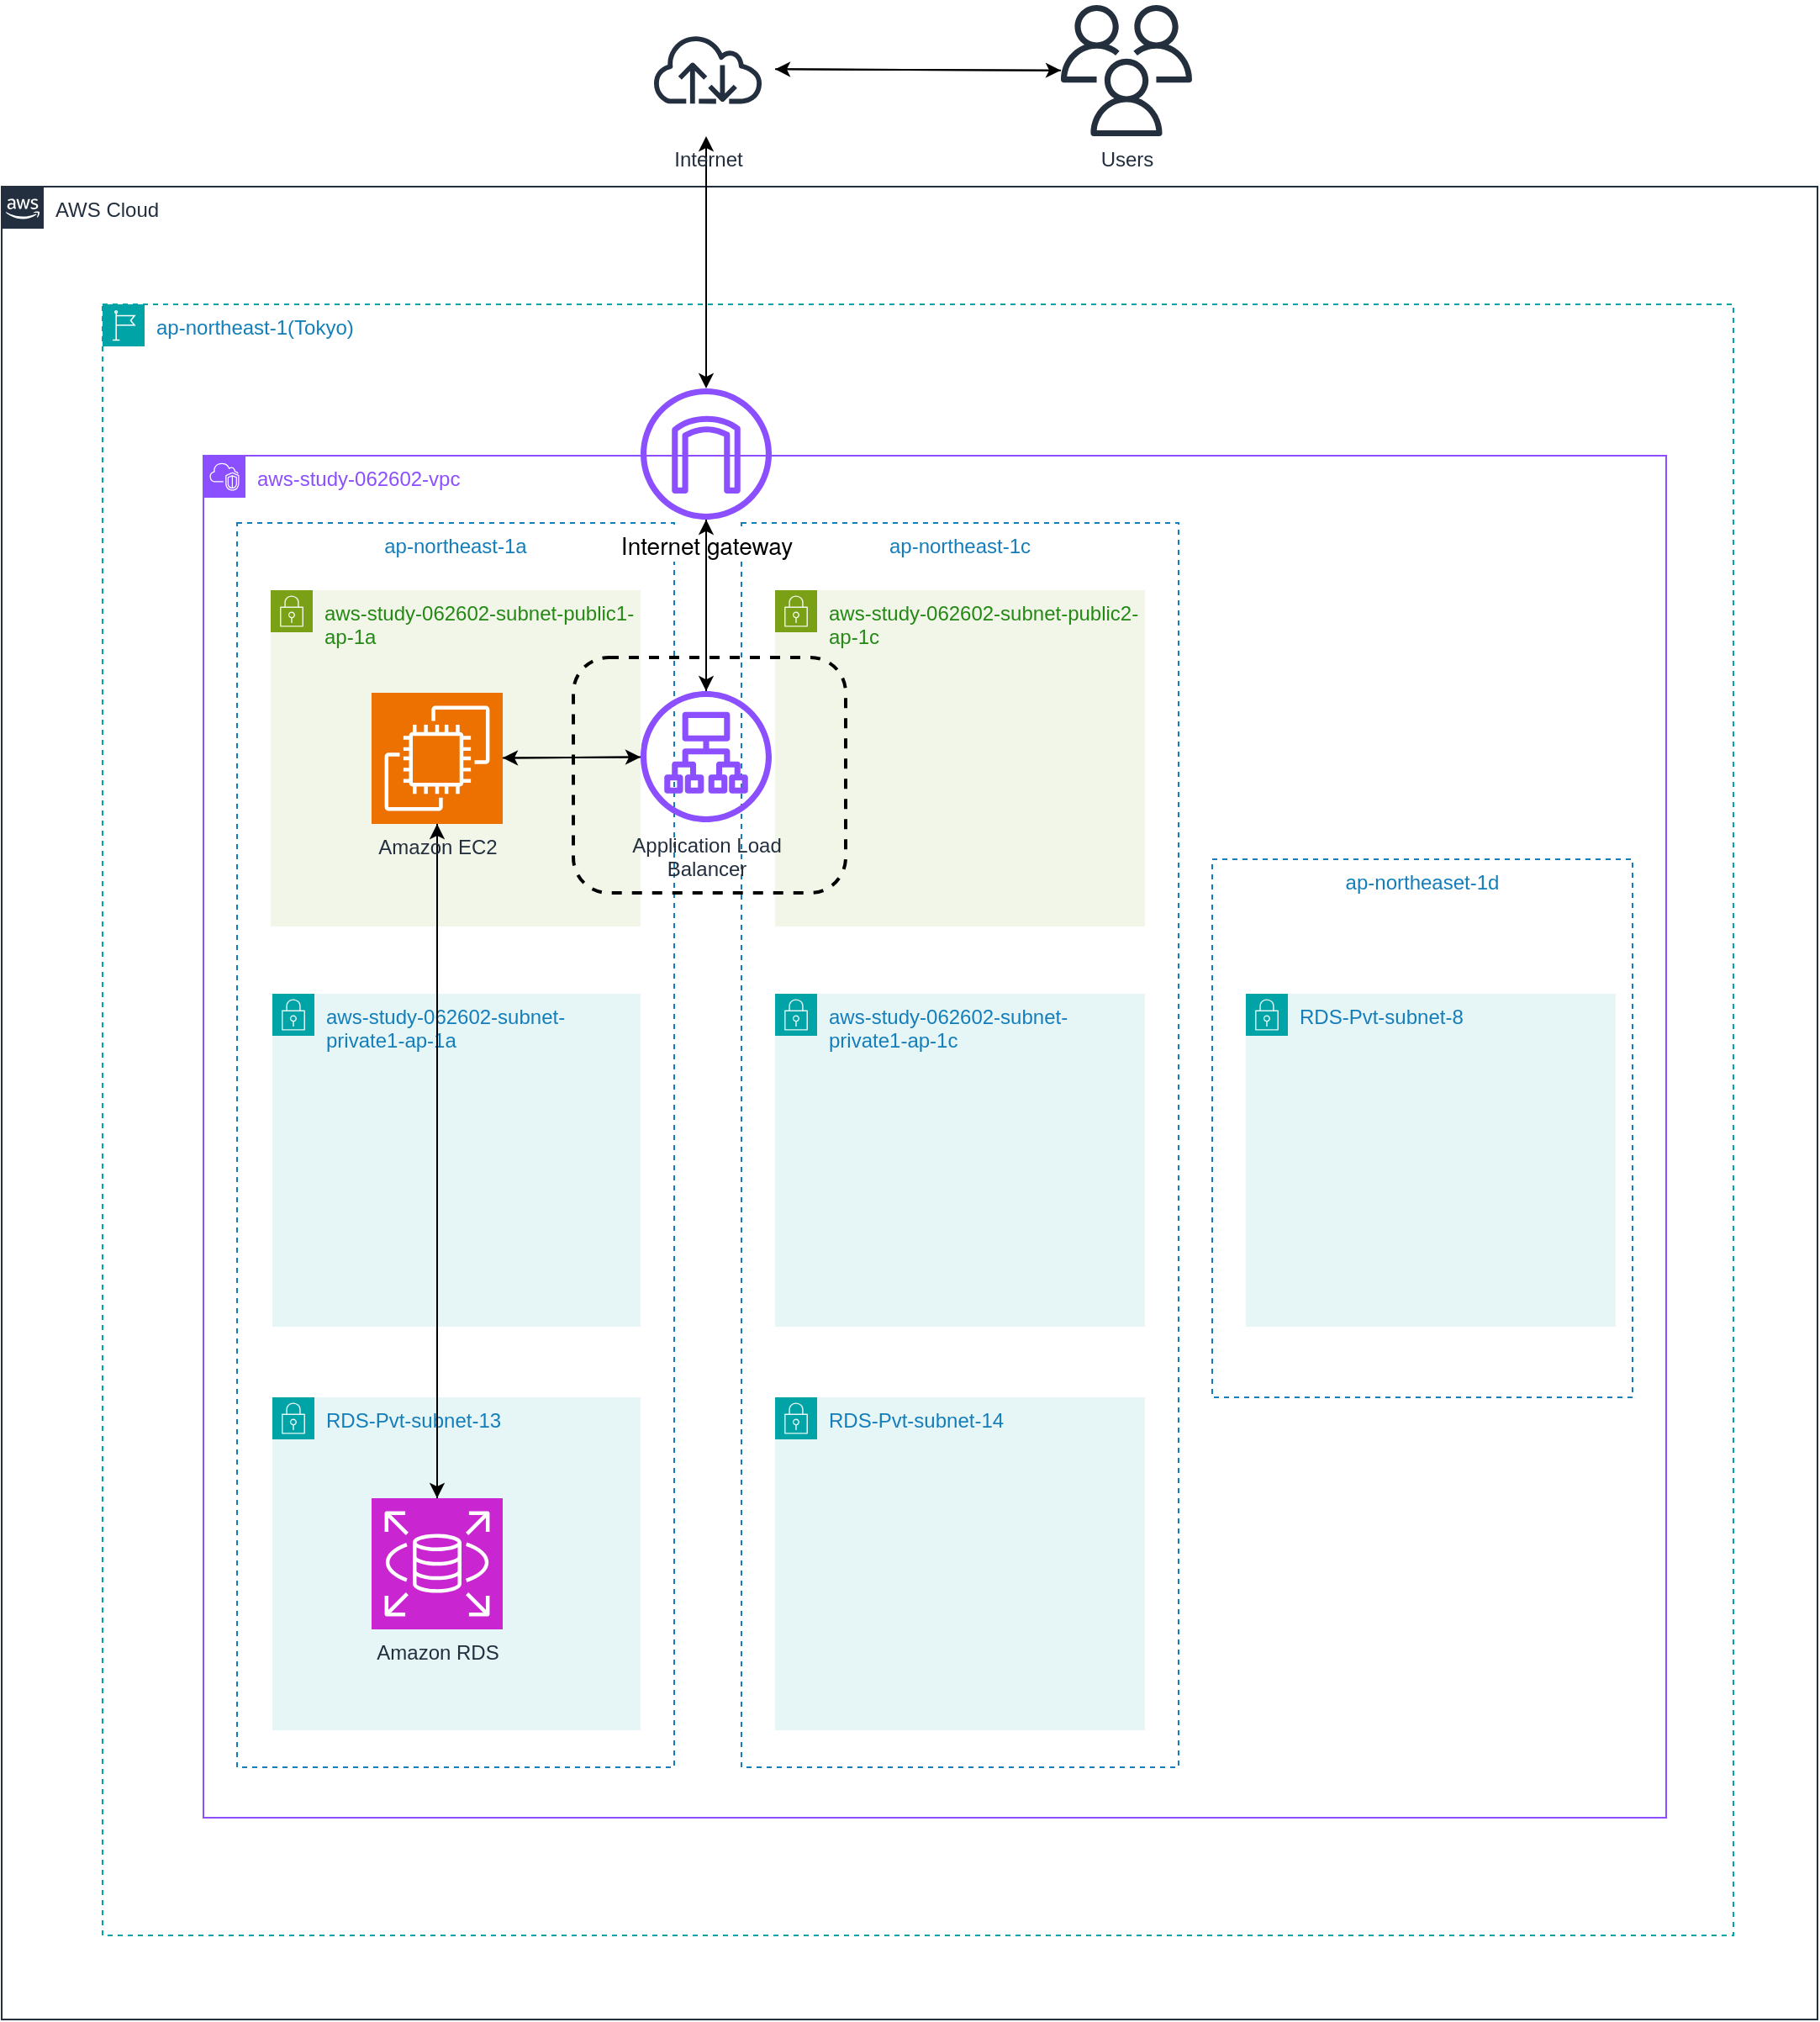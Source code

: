 <mxfile>
    <diagram id="NCd8ddXup4r9nLZ1PZ9U" name="ページ1">
        <mxGraphModel dx="1270" dy="504" grid="1" gridSize="10" guides="1" tooltips="1" connect="1" arrows="1" fold="1" page="1" pageScale="1" pageWidth="827" pageHeight="1169" math="0" shadow="0">
            <root>
                <mxCell id="0"/>
                <mxCell id="1" parent="0"/>
                <mxCell id="2" value="AWS" style="locked=1;" parent="0"/>
                <mxCell id="17" value="AWS Cloud" style="points=[[0,0],[0.25,0],[0.5,0],[0.75,0],[1,0],[1,0.25],[1,0.5],[1,0.75],[1,1],[0.75,1],[0.5,1],[0.25,1],[0,1],[0,0.75],[0,0.5],[0,0.25]];outlineConnect=0;gradientColor=none;html=1;whiteSpace=wrap;fontSize=12;fontStyle=0;container=1;pointerEvents=0;collapsible=0;recursiveResize=0;shape=mxgraph.aws4.group;grIcon=mxgraph.aws4.group_aws_cloud_alt;strokeColor=#232F3E;fillColor=none;verticalAlign=top;align=left;spacingLeft=30;fontColor=#232F3E;dashed=0;" parent="2" vertex="1">
                    <mxGeometry x="-120" y="120" width="1080" height="1090" as="geometry"/>
                </mxCell>
                <mxCell id="22" value="ap-northeast-1(Tokyo)" style="points=[[0,0],[0.25,0],[0.5,0],[0.75,0],[1,0],[1,0.25],[1,0.5],[1,0.75],[1,1],[0.75,1],[0.5,1],[0.25,1],[0,1],[0,0.75],[0,0.5],[0,0.25]];outlineConnect=0;gradientColor=none;html=1;whiteSpace=wrap;fontSize=12;fontStyle=0;container=1;pointerEvents=0;collapsible=0;recursiveResize=0;shape=mxgraph.aws4.group;grIcon=mxgraph.aws4.group_region;strokeColor=#00A4A6;fillColor=none;verticalAlign=top;align=left;spacingLeft=30;fontColor=#147EBA;dashed=1;" parent="17" vertex="1">
                    <mxGeometry x="60" y="70" width="970" height="970" as="geometry"/>
                </mxCell>
                <mxCell id="3" value="VPC" style="" parent="0"/>
                <mxCell id="24" value="&lt;font style=&quot;color: light-dark(rgb(140, 79, 255), rgb(237, 237, 237));&quot;&gt;aws-study-062602-vpc&lt;/font&gt;" style="points=[[0,0],[0.25,0],[0.5,0],[0.75,0],[1,0],[1,0.25],[1,0.5],[1,0.75],[1,1],[0.75,1],[0.5,1],[0.25,1],[0,1],[0,0.75],[0,0.5],[0,0.25]];outlineConnect=0;gradientColor=none;html=1;whiteSpace=wrap;fontSize=12;fontStyle=0;container=1;pointerEvents=0;collapsible=0;recursiveResize=0;shape=mxgraph.aws4.group;grIcon=mxgraph.aws4.group_vpc2;strokeColor=#8C4FFF;fillColor=none;verticalAlign=top;align=left;spacingLeft=30;fontColor=#AAB7B8;dashed=0;" parent="3" vertex="1">
                    <mxGeometry y="280" width="870" height="810" as="geometry"/>
                </mxCell>
                <mxCell id="5" value="AZ" style="locked=1;" parent="0"/>
                <mxCell id="VETZi6v3xMVQpALRaujU-21" value="ap-northeast-1a" style="fillColor=none;strokeColor=#147EBA;dashed=1;verticalAlign=top;fontStyle=0;fontColor=#147EBA;whiteSpace=wrap;html=1;" parent="5" vertex="1">
                    <mxGeometry x="20" y="320" width="260" height="740" as="geometry"/>
                </mxCell>
                <mxCell id="VETZi6v3xMVQpALRaujU-22" value="ap-northeast-1c" style="fillColor=none;strokeColor=#147EBA;dashed=1;verticalAlign=top;fontStyle=0;fontColor=#147EBA;whiteSpace=wrap;html=1;" parent="5" vertex="1">
                    <mxGeometry x="320" y="320" width="260" height="740" as="geometry"/>
                </mxCell>
                <mxCell id="bQz1SvjXmM2LHqybezeh-21" value="ap-northeaset-1d" style="fillColor=none;strokeColor=#147EBA;dashed=1;verticalAlign=top;fontStyle=0;fontColor=#147EBA;whiteSpace=wrap;html=1;" parent="5" vertex="1">
                    <mxGeometry x="600" y="520" width="250" height="320" as="geometry"/>
                </mxCell>
                <mxCell id="4" value="サブネット" style="locked=1;" parent="0"/>
                <mxCell id="6" value="リソースグループ" style="" parent="0"/>
                <mxCell id="vBAmFfuKdxLEoq4p0X1e-22" value="&lt;span style=&quot;color: rgb(36, 136, 20);&quot;&gt;aws-study-062602-subnet-public1-ap-1a&lt;/span&gt;" style="points=[[0,0],[0.25,0],[0.5,0],[0.75,0],[1,0],[1,0.25],[1,0.5],[1,0.75],[1,1],[0.75,1],[0.5,1],[0.25,1],[0,1],[0,0.75],[0,0.5],[0,0.25]];outlineConnect=0;gradientColor=none;html=1;whiteSpace=wrap;fontSize=12;fontStyle=0;container=1;pointerEvents=0;collapsible=0;recursiveResize=0;shape=mxgraph.aws4.group;grIcon=mxgraph.aws4.group_security_group;grStroke=0;strokeColor=#7AA116;fillColor=#F2F6E8;verticalAlign=top;align=left;spacingLeft=30;fontColor=#248814;dashed=0;" parent="6" vertex="1">
                    <mxGeometry x="40" y="360" width="220" height="200" as="geometry"/>
                </mxCell>
                <mxCell id="vBAmFfuKdxLEoq4p0X1e-21" value="aws-study-062602-subnet-private1-ap-1a" style="points=[[0,0],[0.25,0],[0.5,0],[0.75,0],[1,0],[1,0.25],[1,0.5],[1,0.75],[1,1],[0.75,1],[0.5,1],[0.25,1],[0,1],[0,0.75],[0,0.5],[0,0.25]];outlineConnect=0;gradientColor=none;html=1;whiteSpace=wrap;fontSize=12;fontStyle=0;container=1;pointerEvents=0;collapsible=0;recursiveResize=0;shape=mxgraph.aws4.group;grIcon=mxgraph.aws4.group_security_group;grStroke=0;strokeColor=#00A4A6;fillColor=#E6F6F7;verticalAlign=top;align=left;spacingLeft=30;fontColor=#147EBA;dashed=0;" parent="6" vertex="1">
                    <mxGeometry x="41" y="600" width="219" height="198" as="geometry"/>
                </mxCell>
                <mxCell id="vBAmFfuKdxLEoq4p0X1e-27" value="aws-study-062602-subnet-public2-ap-1c" style="points=[[0,0],[0.25,0],[0.5,0],[0.75,0],[1,0],[1,0.25],[1,0.5],[1,0.75],[1,1],[0.75,1],[0.5,1],[0.25,1],[0,1],[0,0.75],[0,0.5],[0,0.25]];outlineConnect=0;gradientColor=none;html=1;whiteSpace=wrap;fontSize=12;fontStyle=0;container=1;pointerEvents=0;collapsible=0;recursiveResize=0;shape=mxgraph.aws4.group;grIcon=mxgraph.aws4.group_security_group;grStroke=0;strokeColor=#7AA116;fillColor=#F2F6E8;verticalAlign=top;align=left;spacingLeft=30;fontColor=#248814;dashed=0;" parent="6" vertex="1">
                    <mxGeometry x="340" y="360" width="220" height="200" as="geometry"/>
                </mxCell>
                <mxCell id="SfBKDm_U5bf0pvxqxar4-22" value="" style="rounded=1;whiteSpace=wrap;html=1;dashed=1;strokeWidth=2;strokeColor=default;fillColor=none;" parent="vBAmFfuKdxLEoq4p0X1e-27" vertex="1">
                    <mxGeometry x="-120" y="40" width="162" height="140" as="geometry"/>
                </mxCell>
                <mxCell id="5a-HFbx_jpb5p8lvmORl-21" value="Application Load&lt;div&gt;Balancer&lt;/div&gt;" style="sketch=0;outlineConnect=0;fontColor=#232F3E;gradientColor=none;fillColor=#8C4FFF;strokeColor=none;dashed=0;verticalLabelPosition=bottom;verticalAlign=top;align=center;html=1;fontSize=12;fontStyle=0;aspect=fixed;pointerEvents=1;shape=mxgraph.aws4.application_load_balancer;" parent="vBAmFfuKdxLEoq4p0X1e-27" vertex="1">
                    <mxGeometry x="-80" y="60" width="78" height="78" as="geometry"/>
                </mxCell>
                <mxCell id="vBAmFfuKdxLEoq4p0X1e-28" value="RDS-Pvt-subnet-13" style="points=[[0,0],[0.25,0],[0.5,0],[0.75,0],[1,0],[1,0.25],[1,0.5],[1,0.75],[1,1],[0.75,1],[0.5,1],[0.25,1],[0,1],[0,0.75],[0,0.5],[0,0.25]];outlineConnect=0;gradientColor=none;html=1;whiteSpace=wrap;fontSize=12;fontStyle=0;container=1;pointerEvents=0;collapsible=0;recursiveResize=0;shape=mxgraph.aws4.group;grIcon=mxgraph.aws4.group_security_group;grStroke=0;strokeColor=#00A4A6;fillColor=#E6F6F7;verticalAlign=top;align=left;spacingLeft=30;fontColor=#147EBA;dashed=0;" parent="6" vertex="1">
                    <mxGeometry x="41" y="840" width="219" height="198" as="geometry"/>
                </mxCell>
                <mxCell id="vBAmFfuKdxLEoq4p0X1e-29" value="&lt;span style=&quot;color: rgb(20, 126, 186);&quot;&gt;aws-study-062602-subnet-private1-ap-1c&lt;/span&gt;" style="points=[[0,0],[0.25,0],[0.5,0],[0.75,0],[1,0],[1,0.25],[1,0.5],[1,0.75],[1,1],[0.75,1],[0.5,1],[0.25,1],[0,1],[0,0.75],[0,0.5],[0,0.25]];outlineConnect=0;gradientColor=none;html=1;whiteSpace=wrap;fontSize=12;fontStyle=0;container=1;pointerEvents=0;collapsible=0;recursiveResize=0;shape=mxgraph.aws4.group;grIcon=mxgraph.aws4.group_security_group;grStroke=0;strokeColor=#00A4A6;fillColor=#E6F6F7;verticalAlign=top;align=left;spacingLeft=30;fontColor=#147EBA;dashed=0;" parent="6" vertex="1">
                    <mxGeometry x="340" y="600" width="220" height="198" as="geometry"/>
                </mxCell>
                <mxCell id="vBAmFfuKdxLEoq4p0X1e-30" value="RDS-Pvt-subnet-14" style="points=[[0,0],[0.25,0],[0.5,0],[0.75,0],[1,0],[1,0.25],[1,0.5],[1,0.75],[1,1],[0.75,1],[0.5,1],[0.25,1],[0,1],[0,0.75],[0,0.5],[0,0.25]];outlineConnect=0;gradientColor=none;html=1;whiteSpace=wrap;fontSize=12;fontStyle=0;container=1;pointerEvents=0;collapsible=0;recursiveResize=0;shape=mxgraph.aws4.group;grIcon=mxgraph.aws4.group_security_group;grStroke=0;strokeColor=#00A4A6;fillColor=#E6F6F7;verticalAlign=top;align=left;spacingLeft=30;fontColor=#147EBA;dashed=0;" parent="6" vertex="1">
                    <mxGeometry x="340" y="840" width="220" height="198" as="geometry"/>
                </mxCell>
                <mxCell id="5a-HFbx_jpb5p8lvmORl-26" style="edgeStyle=none;html=1;" parent="6" target="5a-HFbx_jpb5p8lvmORl-21" edge="1">
                    <mxGeometry relative="1" as="geometry">
                        <mxPoint x="178" y="459.756" as="sourcePoint"/>
                    </mxGeometry>
                </mxCell>
                <mxCell id="5a-HFbx_jpb5p8lvmORl-27" style="edgeStyle=none;html=1;" parent="6" source="5a-HFbx_jpb5p8lvmORl-21" target="vBAmFfuKdxLEoq4p0X1e-22" edge="1">
                    <mxGeometry relative="1" as="geometry"/>
                </mxCell>
                <mxCell id="YUyJjPFo-smnwF4wSYnh-22" value="RDS-Pvt-subnet-8" style="points=[[0,0],[0.25,0],[0.5,0],[0.75,0],[1,0],[1,0.25],[1,0.5],[1,0.75],[1,1],[0.75,1],[0.5,1],[0.25,1],[0,1],[0,0.75],[0,0.5],[0,0.25]];outlineConnect=0;gradientColor=none;html=1;whiteSpace=wrap;fontSize=12;fontStyle=0;container=1;pointerEvents=0;collapsible=0;recursiveResize=0;shape=mxgraph.aws4.group;grIcon=mxgraph.aws4.group_security_group;grStroke=0;strokeColor=#00A4A6;fillColor=#E6F6F7;verticalAlign=top;align=left;spacingLeft=30;fontColor=#147EBA;dashed=0;" parent="6" vertex="1">
                    <mxGeometry x="620" y="600" width="220" height="198" as="geometry"/>
                </mxCell>
                <mxCell id="7" value="リソース" style="" parent="0"/>
                <mxCell id="5a-HFbx_jpb5p8lvmORl-25" value="" style="edgeStyle=none;html=1;" parent="7" source="13" edge="1">
                    <mxGeometry relative="1" as="geometry">
                        <mxPoint x="299" y="420.001" as="targetPoint"/>
                    </mxGeometry>
                </mxCell>
                <mxCell id="xZhPo9JyoqTcJr8I7_4c-26" style="edgeStyle=none;html=1;startArrow=classic;startFill=1;" parent="7" source="13" edge="1">
                    <mxGeometry relative="1" as="geometry">
                        <mxPoint x="299" y="90" as="targetPoint"/>
                    </mxGeometry>
                </mxCell>
                <mxCell id="13" value="&lt;div style=&quot;text-align: start;&quot;&gt;&lt;font style=&quot;color: rgb(0, 0, 0);&quot; face=&quot;Amazon Ember, Helvetica Neue, Roboto, Arial, sans-serif&quot;&gt;&lt;span style=&quot;font-size: 14px; caret-color: rgb(240, 251, 255); background-color: light-dark(#ffffff, var(--ge-dark-color, #121212));&quot;&gt;Internet gateway&lt;/span&gt;&lt;/font&gt;&lt;/div&gt;" style="sketch=0;outlineConnect=0;fontColor=#232F3E;gradientColor=none;fillColor=#8C4FFF;strokeColor=none;dashed=0;verticalLabelPosition=bottom;verticalAlign=top;align=center;html=1;fontSize=12;fontStyle=0;aspect=fixed;pointerEvents=1;shape=mxgraph.aws4.internet_gateway;" parent="7" vertex="1">
                    <mxGeometry x="260" y="240" width="78" height="78" as="geometry"/>
                </mxCell>
                <mxCell id="5a-HFbx_jpb5p8lvmORl-24" style="edgeStyle=none;html=1;strokeWidth=1;" parent="7" target="13" edge="1">
                    <mxGeometry relative="1" as="geometry">
                        <mxPoint x="299" y="420.001" as="sourcePoint"/>
                    </mxGeometry>
                </mxCell>
                <mxCell id="5a-HFbx_jpb5p8lvmORl-28" value="" style="edgeStyle=none;html=1;" parent="7" source="5a-HFbx_jpb5p8lvmORl-21" edge="1">
                    <mxGeometry relative="1" as="geometry">
                        <mxPoint x="178" y="459.756" as="targetPoint"/>
                    </mxGeometry>
                </mxCell>
                <mxCell id="SfBKDm_U5bf0pvxqxar4-26" style="edgeStyle=none;html=1;" parent="7" source="21" target="SfBKDm_U5bf0pvxqxar4-24" edge="1">
                    <mxGeometry relative="1" as="geometry"/>
                </mxCell>
                <mxCell id="21" value="Amazon RDS" style="sketch=0;points=[[0,0,0],[0.25,0,0],[0.5,0,0],[0.75,0,0],[1,0,0],[0,1,0],[0.25,1,0],[0.5,1,0],[0.75,1,0],[1,1,0],[0,0.25,0],[0,0.5,0],[0,0.75,0],[1,0.25,0],[1,0.5,0],[1,0.75,0]];outlineConnect=0;fontColor=#232F3E;fillColor=#C925D1;strokeColor=#ffffff;dashed=0;verticalLabelPosition=bottom;verticalAlign=top;align=center;html=1;fontSize=12;fontStyle=0;aspect=fixed;shape=mxgraph.aws4.resourceIcon;resIcon=mxgraph.aws4.rds;" parent="7" vertex="1">
                    <mxGeometry x="100" y="900" width="78" height="78" as="geometry"/>
                </mxCell>
                <mxCell id="SfBKDm_U5bf0pvxqxar4-25" style="edgeStyle=none;html=1;exitX=0.5;exitY=1;exitDx=0;exitDy=0;exitPerimeter=0;" parent="7" source="SfBKDm_U5bf0pvxqxar4-24" target="21" edge="1">
                    <mxGeometry relative="1" as="geometry"/>
                </mxCell>
                <mxCell id="SfBKDm_U5bf0pvxqxar4-24" value="Amazon EC2" style="sketch=0;points=[[0,0,0],[0.25,0,0],[0.5,0,0],[0.75,0,0],[1,0,0],[0,1,0],[0.25,1,0],[0.5,1,0],[0.75,1,0],[1,1,0],[0,0.25,0],[0,0.5,0],[0,0.75,0],[1,0.25,0],[1,0.5,0],[1,0.75,0]];outlineConnect=0;fontColor=#232F3E;fillColor=#ED7100;strokeColor=#ffffff;dashed=0;verticalLabelPosition=bottom;verticalAlign=top;align=center;html=1;fontSize=12;fontStyle=0;aspect=fixed;shape=mxgraph.aws4.resourceIcon;resIcon=mxgraph.aws4.ec2;" parent="7" vertex="1">
                    <mxGeometry x="100" y="421" width="78" height="78" as="geometry"/>
                </mxCell>
                <mxCell id="8" value="AWSの外" style="" parent="0"/>
                <mxCell id="xZhPo9JyoqTcJr8I7_4c-27" style="edgeStyle=none;html=1;" parent="8" source="xZhPo9JyoqTcJr8I7_4c-21" target="xZhPo9JyoqTcJr8I7_4c-22" edge="1">
                    <mxGeometry relative="1" as="geometry"/>
                </mxCell>
                <mxCell id="xZhPo9JyoqTcJr8I7_4c-21" value="Internet" style="sketch=0;outlineConnect=0;fontColor=#232F3E;gradientColor=none;strokeColor=#232F3E;fillColor=#ffffff;dashed=0;verticalLabelPosition=bottom;verticalAlign=top;align=center;html=1;fontSize=12;fontStyle=0;aspect=fixed;shape=mxgraph.aws4.resourceIcon;resIcon=mxgraph.aws4.internet;" parent="8" vertex="1">
                    <mxGeometry x="260" y="10" width="80" height="80" as="geometry"/>
                </mxCell>
                <mxCell id="xZhPo9JyoqTcJr8I7_4c-29" style="edgeStyle=none;html=1;" parent="8" source="xZhPo9JyoqTcJr8I7_4c-22" target="xZhPo9JyoqTcJr8I7_4c-21" edge="1">
                    <mxGeometry relative="1" as="geometry"/>
                </mxCell>
                <mxCell id="xZhPo9JyoqTcJr8I7_4c-22" value="Users" style="sketch=0;outlineConnect=0;fontColor=#232F3E;gradientColor=none;fillColor=#232F3D;strokeColor=default;dashed=0;verticalLabelPosition=bottom;verticalAlign=top;align=center;html=1;fontSize=12;fontStyle=0;aspect=fixed;pointerEvents=1;shape=mxgraph.aws4.users;" parent="8" vertex="1">
                    <mxGeometry x="510" y="12" width="78" height="78" as="geometry"/>
                </mxCell>
                <mxCell id="9" value="フロー" style="locked=1;" parent="0"/>
            </root>
        </mxGraphModel>
    </diagram>
    <diagram id="cAZoFMI142glVhR8YMDO" name="ページ2">
        <mxGraphModel dx="618" dy="647" grid="1" gridSize="10" guides="1" tooltips="1" connect="1" arrows="1" fold="1" page="1" pageScale="1" pageWidth="827" pageHeight="1169" math="0" shadow="0">
            <root>
                <mxCell id="0"/>
                <mxCell id="1" parent="0"/>
                <mxCell id="XQ4cG9X9tebBTMQ-gC2s-1" value="RDS" style="sketch=0;points=[[0,0,0],[0.25,0,0],[0.5,0,0],[0.75,0,0],[1,0,0],[0,1,0],[0.25,1,0],[0.5,1,0],[0.75,1,0],[1,1,0],[0,0.25,0],[0,0.5,0],[0,0.75,0],[1,0.25,0],[1,0.5,0],[1,0.75,0]];outlineConnect=0;fontColor=#232F3E;fillColor=#C925D1;strokeColor=#ffffff;dashed=0;verticalLabelPosition=bottom;verticalAlign=top;align=center;html=1;fontSize=12;fontStyle=0;aspect=fixed;shape=mxgraph.aws4.resourceIcon;resIcon=mxgraph.aws4.rds;" vertex="1" parent="1">
                    <mxGeometry x="210" y="60" width="78" height="78" as="geometry"/>
                </mxCell>
                <mxCell id="XQ4cG9X9tebBTMQ-gC2s-2" value="EC2" style="sketch=0;points=[[0,0,0],[0.25,0,0],[0.5,0,0],[0.75,0,0],[1,0,0],[0,1,0],[0.25,1,0],[0.5,1,0],[0.75,1,0],[1,1,0],[0,0.25,0],[0,0.5,0],[0,0.75,0],[1,0.25,0],[1,0.5,0],[1,0.75,0]];outlineConnect=0;fontColor=#232F3E;fillColor=#ED7100;strokeColor=#ffffff;dashed=0;verticalLabelPosition=bottom;verticalAlign=top;align=center;html=1;fontSize=12;fontStyle=0;aspect=fixed;shape=mxgraph.aws4.resourceIcon;resIcon=mxgraph.aws4.ec2;" vertex="1" parent="1">
                    <mxGeometry x="50" y="60" width="78" height="78" as="geometry"/>
                </mxCell>
                <mxCell id="XQ4cG9X9tebBTMQ-gC2s-3" value="" style="sketch=0;outlineConnect=0;fontColor=#232F3E;gradientColor=none;fillColor=#8C4FFF;strokeColor=none;dashed=0;verticalLabelPosition=bottom;verticalAlign=top;align=center;html=1;fontSize=12;fontStyle=0;aspect=fixed;pointerEvents=1;shape=mxgraph.aws4.application_load_balancer;" vertex="1" parent="1">
                    <mxGeometry x="350" y="30" width="78" height="78" as="geometry"/>
                </mxCell>
                <mxCell id="XQ4cG9X9tebBTMQ-gC2s-4" value="Availability Zone" style="fillColor=none;strokeColor=#147EBA;dashed=1;verticalAlign=top;fontStyle=0;fontColor=#147EBA;whiteSpace=wrap;html=1;" vertex="1" parent="1">
                    <mxGeometry x="70" y="210" width="130" height="130" as="geometry"/>
                </mxCell>
                <mxCell id="XQ4cG9X9tebBTMQ-gC2s-5" value="Private subnet" style="points=[[0,0],[0.25,0],[0.5,0],[0.75,0],[1,0],[1,0.25],[1,0.5],[1,0.75],[1,1],[0.75,1],[0.5,1],[0.25,1],[0,1],[0,0.75],[0,0.5],[0,0.25]];outlineConnect=0;gradientColor=none;html=1;whiteSpace=wrap;fontSize=12;fontStyle=0;container=1;pointerEvents=0;collapsible=0;recursiveResize=0;shape=mxgraph.aws4.group;grIcon=mxgraph.aws4.group_security_group;grStroke=0;strokeColor=#00A4A6;fillColor=#E6F6F7;verticalAlign=top;align=left;spacingLeft=30;fontColor=#147EBA;dashed=0;" vertex="1" parent="1">
                    <mxGeometry x="240" y="210" width="130" height="130" as="geometry"/>
                </mxCell>
                <mxCell id="XQ4cG9X9tebBTMQ-gC2s-6" value="Public subnet" style="points=[[0,0],[0.25,0],[0.5,0],[0.75,0],[1,0],[1,0.25],[1,0.5],[1,0.75],[1,1],[0.75,1],[0.5,1],[0.25,1],[0,1],[0,0.75],[0,0.5],[0,0.25]];outlineConnect=0;gradientColor=none;html=1;whiteSpace=wrap;fontSize=12;fontStyle=0;container=1;pointerEvents=0;collapsible=0;recursiveResize=0;shape=mxgraph.aws4.group;grIcon=mxgraph.aws4.group_security_group;grStroke=0;strokeColor=#7AA116;fillColor=#F2F6E8;verticalAlign=top;align=left;spacingLeft=30;fontColor=#248814;dashed=0;" vertex="1" parent="1">
                    <mxGeometry x="390" y="210" width="130" height="130" as="geometry"/>
                </mxCell>
                <mxCell id="XQ4cG9X9tebBTMQ-gC2s-7" value="VPC" style="sketch=0;outlineConnect=0;gradientColor=none;html=1;whiteSpace=wrap;fontSize=12;fontStyle=0;shape=mxgraph.aws4.group;grIcon=mxgraph.aws4.group_vpc;strokeColor=#B6BABF;fillColor=none;verticalAlign=top;align=left;spacingLeft=30;fontColor=#B6BABF;dashed=0;" vertex="1" parent="1">
                    <mxGeometry x="70" y="400" width="130" height="130" as="geometry"/>
                </mxCell>
                <mxCell id="XQ4cG9X9tebBTMQ-gC2s-8" value="igw" style="sketch=0;outlineConnect=0;fontColor=#232F3E;gradientColor=none;fillColor=#8C4FFF;strokeColor=none;dashed=0;verticalLabelPosition=bottom;verticalAlign=top;align=center;html=1;fontSize=12;fontStyle=0;aspect=fixed;pointerEvents=1;shape=mxgraph.aws4.internet_gateway;" vertex="1" parent="1">
                    <mxGeometry x="450" y="80" width="78" height="78" as="geometry"/>
                </mxCell>
                <mxCell id="XQ4cG9X9tebBTMQ-gC2s-9" value="VPC" style="sketch=0;outlineConnect=0;gradientColor=none;html=1;whiteSpace=wrap;fontSize=12;fontStyle=0;shape=mxgraph.aws4.group;grIcon=mxgraph.aws4.group_vpc;strokeColor=#879196;fillColor=none;verticalAlign=top;align=left;spacingLeft=30;fontColor=#879196;dashed=0;" vertex="1" parent="1">
                    <mxGeometry x="260" y="400" width="130" height="130" as="geometry"/>
                </mxCell>
                <mxCell id="XQ4cG9X9tebBTMQ-gC2s-10" value="" style="sketch=0;points=[[0,0,0],[0.25,0,0],[0.5,0,0],[0.75,0,0],[1,0,0],[0,1,0],[0.25,1,0],[0.5,1,0],[0.75,1,0],[1,1,0],[0,0.25,0],[0,0.5,0],[0,0.75,0],[1,0.25,0],[1,0.5,0],[1,0.75,0]];outlineConnect=0;fontColor=#232F3E;fillColor=#7AA116;strokeColor=#ffffff;dashed=0;verticalLabelPosition=bottom;verticalAlign=top;align=center;html=1;fontSize=12;fontStyle=0;aspect=fixed;shape=mxgraph.aws4.resourceIcon;resIcon=mxgraph.aws4.s3;" vertex="1" parent="1">
                    <mxGeometry x="528" y="2" width="78" height="78" as="geometry"/>
                </mxCell>
                <mxCell id="XQ4cG9X9tebBTMQ-gC2s-11" value="Internet" style="sketch=0;outlineConnect=0;fontColor=#232F3E;gradientColor=none;strokeColor=#232F3E;fillColor=#ffffff;dashed=0;verticalLabelPosition=bottom;verticalAlign=top;align=center;html=1;fontSize=12;fontStyle=0;aspect=fixed;shape=mxgraph.aws4.resourceIcon;resIcon=mxgraph.aws4.internet;" vertex="1" parent="1">
                    <mxGeometry x="425" y="370" width="60" height="60" as="geometry"/>
                </mxCell>
                <mxCell id="XQ4cG9X9tebBTMQ-gC2s-12" value="" style="sketch=0;outlineConnect=0;fontColor=#232F3E;gradientColor=none;fillColor=#232F3D;strokeColor=default;dashed=0;verticalLabelPosition=bottom;verticalAlign=top;align=center;html=1;fontSize=12;fontStyle=0;aspect=fixed;pointerEvents=1;shape=mxgraph.aws4.users;" vertex="1" parent="1">
                    <mxGeometry x="416" y="460" width="78" height="78" as="geometry"/>
                </mxCell>
            </root>
        </mxGraphModel>
    </diagram>
</mxfile>